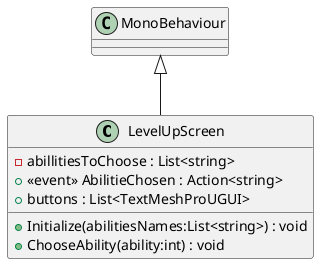 @startuml
class LevelUpScreen {
    - abillitiesToChoose : List<string>
    +  <<event>> AbilitieChosen : Action<string> 
    + buttons : List<TextMeshProUGUI>
    + Initialize(abilitiesNames:List<string>) : void
    + ChooseAbility(ability:int) : void
}
MonoBehaviour <|-- LevelUpScreen
@enduml
